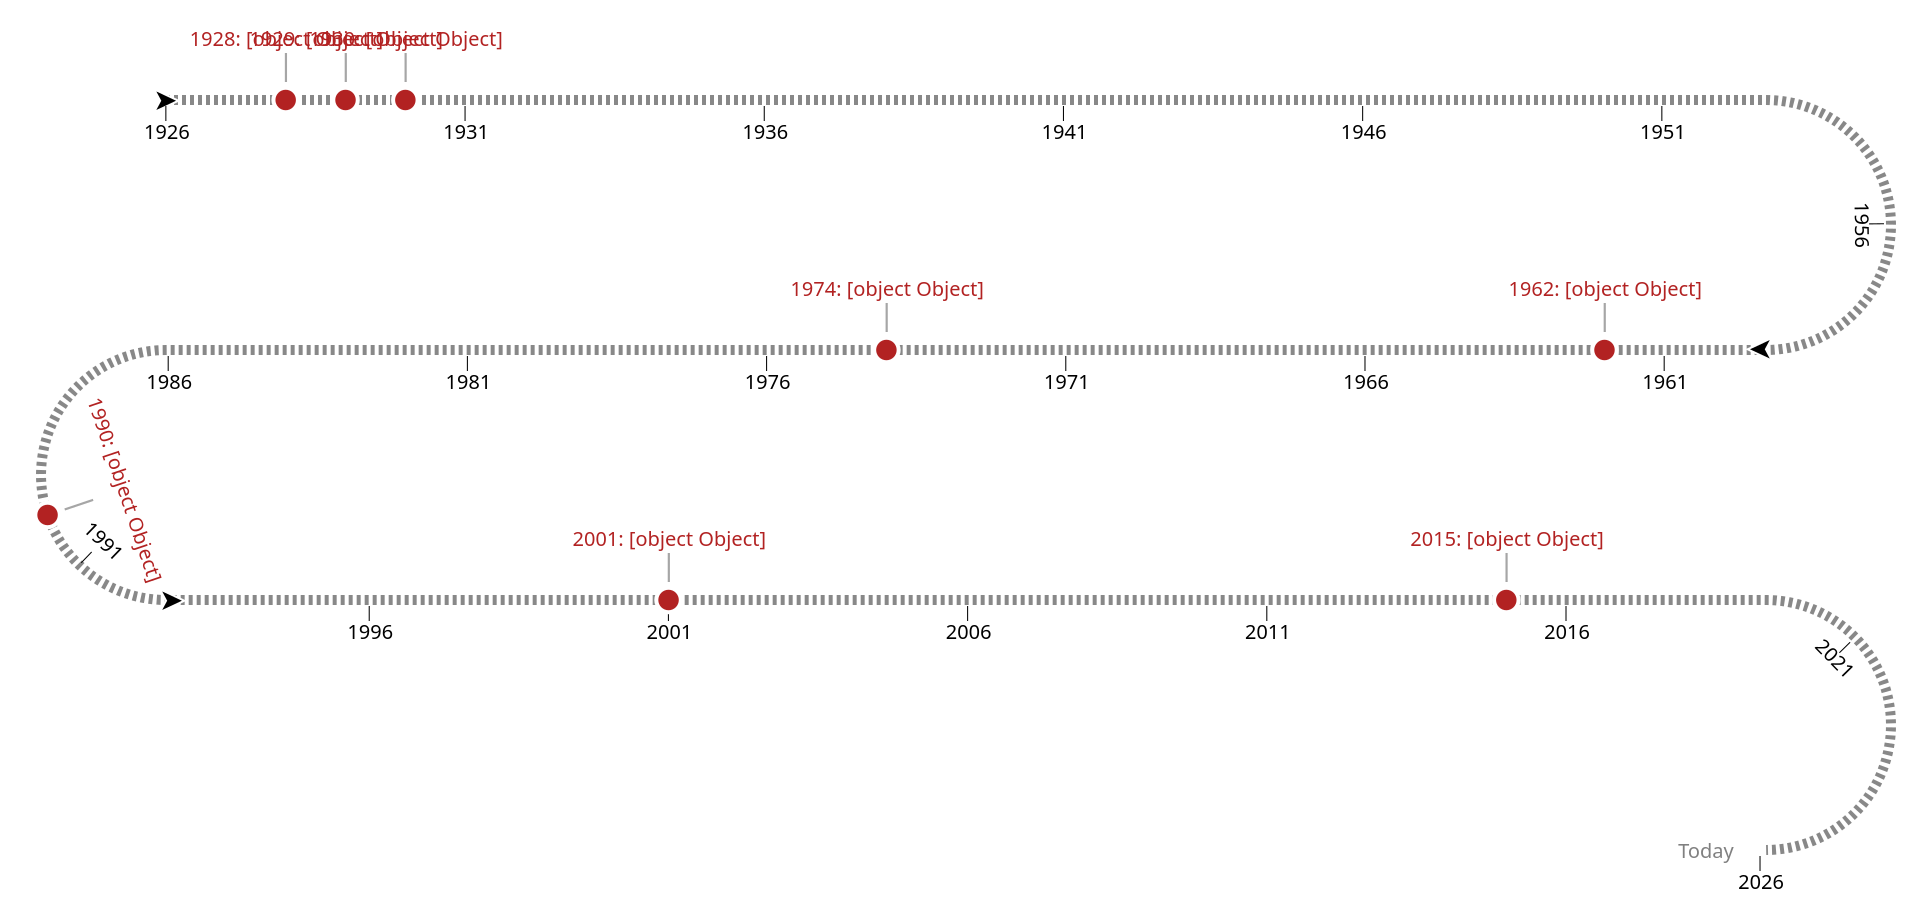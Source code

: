 {
    "$schema": "https://vega.github.io/schema/vega/v5.json",
    "description": "a serpentine timeline. The serpentine shape can be an option for instances where an oblong canvas is not ideal. The shape can be customized using many of the signals below. Input bindings have been included for demonstration purposes",
    "background": "white",
    "padding": 15,
    "width": 800,
    "signals": [
      {
        "name": "width",
        "init": "width",
        "bind": {
          "name": "straight width",
          "input": "range",
          "min": 0,
          "max": 2000,
          "step": 1
        },
        "on": [
          {"events": [{"signal": "annotations"}], "update": "width+1"},
          {"events": [{"signal": "annotations"}], "update": "width-1"},
          {"events": [{"signal": "mO"}], "update": "width+1"},
          {"events": [{"signal": "mO"}], "update": "width-1"},
          {"events": [{"signal": "tLO"}], "update": "width+1"},
          {"events": [{"signal": "tLO"}], "update": "width-1"},
          {"events": [{"signal": "sN"}], "update": "width+1"},
          {"events": [{"signal": "sN"}], "update": "width-1"},
          {"events": [{"signal": "mO"}], "update": "height+1"},
          {"events": [{"signal": "mO"}], "update": "height-1"},
          {"events": [{"signal": "tLO"}], "update": "height+1"},
          {"events": [{"signal": "tLO"}], "update": "height-1"}
        ]
      },
      {
        "name": "sH",
        "description": "serpentine: diameter of arcs",
        "value": 125,
        "bind": {
          "name": "arc diameter",
          "input": "range",
          "min": 25,
          "max": 400,
          "step": 1
        }
      },
      {
        "name": "labelsOnHover",
        "description": "milestone: show labels on hover only",
        "value": false,
        "bind": {"name": "hover labels", "input": "checkbox"}
      },
      {
        "name": "sN",
        "description": "serpentine: number of arcs",
        "value": 2.20,
        "bind": {
          "name": "# of arcs",
          "input": "range",
          "min": 0,
          "max": 20,
          "step": 0.01
        }
      },
      {
        "name": "tC",
        "description": "ticks: number of axis ticks to display on the timeline",
        "value": 21,
        "bind": {
          "name": "tick count",
          "input": "range",
          "min": 0,
          "max": 100,
          "step": 1
        }
      },
      {
        "name": "tLO",
        "description": "ticks: the offset for the tick labels",
        "value": 8
      },
      {
        "name": "mO",
        "description": "milestone: the offset for the milestone markers",
        "value": 35,
        "bind": {
          "name": "milestone offset",
          "input": "range",
          "min": 0,
          "max": 50,
          "step": 0.5
        }
      },
      {
        "name": "sR0P",
        "description": "serpentine: percentage of width of canvas for the start of the timeline",
        "value": 0,
        "bind": {
          "name": "timeline x0 %",
          "input": "range",
          "min": 0,
          "max": 1,
          "step": 0.01
        }
      },
      {
        "name": "sLP",
        "description": "serpentine: percentage of total length of canvas for the end of the timeline",
        "value": 1,
        "bind": {
          "name": "timeline len %",
          "input": "range",
          "min": 0,
          "max": 1,
          "step": 0.01
        }
      },
      {
        "name": "annotationStart",
        "value": "",
        "bind": {"name": "start annotation", "input": "text"}
      },
      {
        "name": "annotationEnd",
        "value": "Today",
        "bind": {"name": "end annotation", "input": "text"}
      },
      {
        "name": "includeArrows",
        "value": true,
        "bind": {"name": "include arrows", "input": "checkbox"}
      },
      {
        "name": "sT",
        "description": "serpentine: thicknes of the line",
        "value": 5,
        "bind": {
          "name": "line thickness",
          "input": "range",
          "min": 1,
          "max": 10,
          "step": 0.5
        }
      },
      {
        "name": "domain",
        "init": "[year(now())-100, year(now())]",
        "description": "serpentine: manually set the domain extent for the timeline, otherwise set to null to have the domain calculated for you"
      },
      {
        "name": "sRange",
        "description": "serpentine: range for the serpentine scale",
        "update": "[sR0P*width,sL*sLP]"
      },
      {
        "name": "annotations",
        "description": "serpentine: annotations that appear at the start and end of the timeline",
        "update": "{start: (isValid(annotationStart) ? annotationStart : ''), end: (isValid(annotationEnd) ? annotationEnd : '')}"
      },
      {
        "name": "sD",
        "update": "[2, 2]",
        "description": "serpentine: dash array for the serpentine line"
      },
      {
        "name": "reverse",
        "description": "serpentine: boolean to indicate whether the scale for the timeline should be reversed",
        "value": false
      },
      {
        "name": "sPct",
        "description": "serpentine: percentage of width for the straight portions of the timeline",
        "value": 1,
        "update": "sPct < 0.25 ? 0 : sPct < 0.75 ? 0.5 : 1"
      },
      {
        "name": "sW",
        "description": "serpentine: horizontal length of straight segments",
        "update": "sPct*width"
      },
      {
        "name": "sL",
        "description": "serpentine: total length of line",
        "update": "(sN+1)*sW+(sN)*sH*PI/2"
      },
      {
        "name": "sA",
        "description": "serpentine: length of an arc segment",
        "update": "(sH*PI/2)"
      },
      {
        "name": "sWsA",
        "description": "serpentine: length of a line + arc segment",
        "update": "(sW + sH*PI/2)"
      },
      {
        "name": "sDomain",
        "description": "serpentine: domain for the serpentine scale",
        "init": "domain ? domain : [+extent(pluck(data('dataset'), 'domain'))[0], +extent(pluck(data('dataset'), 'domain'))[1]]"
      },
      {
        "name": "hoverFocus",
        "value": 0,
        "on": [
          {
            "events": {"type": "mouseover"},
            "update": "isValid(datum) && isValid(isValid(datum['domain'])) ? datum : null"
          },
          {"events": {"type": "mouseout"}, "update": "null"}
        ]
      },
      {
        "name": "height",
        "description": "calculated height",
        "update": "extent(pluck(data('serpentine'), 'y'))[1]"
      }
    ],
    "scales": [
      {
        "name": "sS1",
        "type": "linear",
        "zero": false,
        "reverse": {"signal": "reverse"},
        "domain": {"signal": "sDomain"},
        "range": {"signal": "sRange"}
      },
      {
        "name": "footerY",
        "type": "band",
        "domain": {"data": "footer", "field": "id"},
        "range": [
          {"signal": "height+60"},
          {"signal": "height+60+length(data('footer'))*11"}
        ]
      }
    ],
    "marks": [
      {
        "name": "axis_group",
        "description": "group containing all the axis marks - annotations, domain, arrow indicators, tick lines, tick labels on straightaways, tick labels on arcs",
        "type": "group",
        "marks": [
          {
            "name": "annotations",
            "description": "Text marks that appear at the start and end of the timeline. Configured using the 'annotations' signal",
            "from": {"data": "domain_extent"},
            "on": [{"trigger": "annotations", "modify": "annotations"}],
            "type": "text",
            "interactive": false,
            "encode": {
              "update": {
                "x": {"field": "x"},
                "y": {"field": "y"},
                "text": {
                  "signal": "datum['category'] === 'start' ? annotations['start'] : annotations['end']"
                },
                "fontSize": {"value": 10},
                "baseline": {"value": "middle"},
                "align": {"field": "align"},
                "angle": {"field": "angle"},
                "dx": {"field": "dx"},
                "dy": {"signal": "1"},
                "fill": {"value": "gray"}
              }
            }
          },
          {
            "name": "serpentine_line",
            "description": "The serpentine-shaped line that acts as the axis domain line",
            "type": "line",
            "from": {"data": "serpentine"},
            "interactive": false,
            "encode": {
              "update": {
                "x": {"field": "x"},
                "y": {"field": "y"},
                "strokeDash": {"signal": "sD"},
                "stroke": {"value": "#888"},
                "strokeWidth": {"signal": "sT"}
              }
            }
          },
          {
            "name": "arrow_marks",
            "description": "The arrows to indicate direction that appear at the beginning and end of each arc+straightaway combonation",
            "type": "text",
            "from": {"data": "segment_ends"},
            "interactive": false,
            "encode": {
              "update": {
                "x": {"field": "x"},
                "y": {"field": "y"},
                "dy": {"value": 1},
                "text": {"value": "➤"},
                "fontSize": {"signal": "18"},
                "fill": {"value": "#000"},
                "stroke": {"value": "#fff"},
                "strokeWidth": {"value": 1},
                "angle": {"signal": "datum['direction'] === '→' ? 0 : 180"},
                "align": {"value": "center"},
                "baseline": {"value": "middle"}
              }
            }
          },
          {
            "name": "tick_marks",
            "description": "The line (text mark) designated to each tick",
            "from": {"data": "ticks"},
            "type": "text",
            "interactive": false,
            "encode": {
              "update": {
                "x": {"field": "x"},
                "y": {"field": "y"},
                "dy": {
                  "signal": "2.5*( datum['type'] === 'straight' ? 1 : datum['side'] === 'right' ? (round(datum['alpha']*(180/PI)) >= 90 ? -1 : 4) : (round(datum['alpha']*(180/PI)) > 89 ? -1 : 4))"
                },
                "text": {"signal": "'|'"},
                "fontSize": {"signal": "7"},
                "fill": {"value": "#000"},
                "angle": {"field": "labelAngle"},
                "align": {"value": "center"},
                "baseline": {
                  "signal": "datum['type'] === 'straight' ? 'top' : 'bottom'"
                }
              }
            }
          },
          {
            "name": "tick_labels_straight",
            "description": "The straightaway tick labels",
            "from": {"data": "ticks"},
            "type": "text",
            "interactive": false,
            "encode": {
              "update": {
                "x": {"field": "x"},
                "y": {"field": "y"},
                "dy": {"field": "dy"},
                "text": {"field": "domain"},
                "fontSize": {"signal": "10"},
                "fill": {"value": "#000"},
                "align": {"value": "center"},
                "angle": {"field": "labelAngle"},
                "baseline": {"signal": "datum['type'] === 'straight' ? 'top' : 'bottom'"}
              }
            }
          }
        ]
      },
      {
        "name": "milestone_connecting_lines",
        "description": "The milestone lines that connect the markers to labels",
        "from": {"data": "milestones"},
        "type": "text",
        "interactive": false,
        "encode": {
          "update": {
            "text": {"signal": "'|'"},
            "x": {"field": "x"},
            "y": {"field": "y"},
            "fontSize": {"value": 15},
            "fontWeight": {"value": 100},
            "dy": {
              "signal": "datum['type'] === 'arc' && (round(datum['alpha']*(180/PI)) > 89) ? 0.35 * (mO+3.5) : datum['dy']/2"
            },
            "align": {"value": "center"},
            "baseline": {"value": "middle"},
            "angle": {"field": "labelAngle"},
            "fillOpacity": {"value": 0.35},
            "opacity": {
              "signal": "isValid(hoverFocus) && datum['label'] === hoverFocus['label'] ? 1 : labelsOnHover ? 0 : 1"
            }
          }
        }
      },
      {
        "name": "milestone_markers",
        "description": "The milestone timeline markers",
        "from": {"data": "milestones"},
        "type": "symbol",
        "interactive": true,
        "encode": {
          "update": {
            "x": {"field": "x"},
            "y": {"field": "y"},
            "size": {"signal": "labelsOnHover && isValid(hoverFocus) && datum['label'] === hoverFocus['label'] ? 200 : 150"},
            "fill": {"signal": "labelsOnHover ? isValid(hoverFocus) && datum['label'] === hoverFocus['label'] ? 'firebrick' : '#e4b3b4' : 'firebrick'"},
            "stroke": {"signal": "labelsOnHover ? isValid(hoverFocus) && datum['label'] === hoverFocus['label'] ? '#fff' : 'firebrick' : '#fff'"},
            "strokeWidth": {"signal": "labelsOnHover ? 1 : 2"},
            "cursor": {"signal": "labelsOnHover ? 'pointer' : 'default'"}
          }
        }
      },
      {
        "name": "milestone_label_backgrounds",
        "description": "The white backgrounds for milestone labels",
        "from": {"data": "milestones"},
        "type": "text",
        "interactive": false,
        "encode": {
          "update": {
            "x": {"field": "x"},
            "y": {"field": "y"},
            "dy": {"field": "dy"},
            "text": {"signal": "datum['domain'] + ' - ' + datum['label']"},
            "fontSize": {"signal": "10"},
            "fill": {"value": "#fff"},
            "stroke": {"value": "#fff"},
            "strokeWidth": {"value": 7},
            "angle": {"field": "labelAngle"},
            "align": {"value": "center"},
            "baseline": {
              "signal": "datum['type'] === 'straight' ? 'top' : 'bottom'"
            },
            "opacity": {
              "signal": "isValid(hoverFocus) && datum['label'] === hoverFocus['label'] ? 1 : labelsOnHover ? 0 : 1"
            }
          }
        }
      },
    {
  "name": "milestone_labels",
  "description": "The milestone labels",
  "from": {
    "data": "milestones"
  },
  "type": "text",
  "interactive": false,
  "encode": {
    "update": {
      "x": {"field": "x"},
      "y": {"field": "y"},
      "dy": {"field": "dy"},
      "text": {
        "signal": "datum['domain'] + ': ' + datum['flatLabels']"
      },
      "fontSize": {"signal": "10"},
      "fill": {"value": "firebrick"},
      "angle": {"field": "labelAngle"},
      "align": {"value": "center"},
      "baseline": {
        "signal": "datum['type'] === 'straight' ? 'top' : 'bottom'"
      },
      "opacity": {
        "signal": "isValid(hoverFocus) && hoverFocus['domain'] === datum['domain'] ? 1 : labelsOnHover ? 0 : 1"
      }
    }
  }
}






    ],
    "data": [
      {
        "name": "dataset",
        "values": [
          {"domain": 1928, "label": "Major Event A"},
          {"domain": 1930, "label": "Major Event B"},
          {"domain": 1929, "label": "Major Event C"},
          {"domain": 1962, "label": "Major Event D"},
          {"domain": 1974, "label": "Major Event E"},
          {"domain": 1990, "label": "Major Event F"},
          {"domain": 2001, "label": "Major Event G"},
          {"domain": 2015, "label": "Major Event H"}
        ]
      },
      {
        "name": "serpentineDomain",
        "values": [{}],
        "transform": [
          {
            "type": "formula",
            "expr": "sequence(sDomain[0],sDomain[1], 0.1 )",
            "as": "domain"
          },
          {"type": "flatten", "fields": ["domain"]}
        ]
      },
      {
        "name": "milestoneDomain",
        "source": "dataset",
        "transform": [{"type": "project", "fields": ["domain"]}]
      },
      {
        "name": "tickDomain",
        "values": [{}],
        "transform": [
          {"type": "formula", "expr": "sequence(1,tC+1, 1)", "as": "id"},
          {"type": "flatten", "fields": ["id"]},
          {
            "type": "formula",
            "expr": "datum['id'] === 1 ? sDomain[0] : datum['id'] === tC ? sDomain[1] : null",
            "as": "domain"
          },
          {
            "type": "formula",
            "expr": "round(isValid(datum['domain']) ? datum['domain'] : (sDomain[0] + (sDomain[1]-sDomain[0])*((datum['id']-1)/(tC-1))))",
            "as": "domain"
          },
          {"type": "project", "fields": ["domain"]}
        ]
      },
      {
        "name": "componentEncodings",
        "values": [
          {"category": "start"},
          {"category": "serpentine"},
          {"category": "milestone"},
          {"category": "tick"},
          {"category": "end"}
        ],
        "transform": [
          {"type": "formula", "expr": "now()", "as": "timestamp"},
          {
            "type": "formula",
            "expr": "datum['category'] === 'start' ? [sDomain[reverse ? 1 : 0]] : datum['category'] === 'serpentine' ? pluck(data('serpentineDomain'), 'domain') : datum['category'] === 'milestone' ? pluck(data('dataset'), 'domain') : datum['category']==='tick' ? pluck(data('tickDomain'), 'domain') : datum['category'] === 'end' ? [sDomain[reverse ? 0 : 1]] : null",
            "as": "domain"
          },
          {"type": "flatten", "fields": ["domain"]},
          {"type": "formula", "expr": "+datum['domain']", "as": "domain"},
          {
            "type": "window",
            "ops": ["row_number"],
            "sort": {"field": "domain"},
            "groupby": ["category"],
            "as": ["id"]
          },
          {
            "type": "formula",
            "expr": "scale('sS1', datum['domain'])",
            "as": "sK"
          },
          {
            "type": "formula",
            "expr": "floor(datum['sK'] / (sW + sH*PI/2))",
            "as": "i"
          },
          {"type": "formula", "expr": "datum['sK'] % (sW + sH*PI/2)", "as": "r"},
          {"type": "formula", "expr": "(datum['r'] - sW)/(sH/2)", "as": "alpha"},
          {
            "type": "formula",
            "expr": "(((datum['i']+1)*sWsA)-sA) >= datum['sK'] ? 'straight' : 'arc'",
            "as": "type"
          },
          {
            "type": "formula",
            "expr": "(datum['i']%2 == 0) ? min(datum['r'],sW) : max(sW-datum['r'], 0)",
            "as": "xStraight"
          },
          {
            "type": "formula",
            "expr": "datum['type'] === 'straight' ? datum['xStraight'] : datum['xStraight'] + (datum['i']%2 == 0 ? sin(datum['alpha'])*sH/2 : -sin(datum['alpha'])*sH/2)",
            "as": "x"
          },
          {
            "type": "formula",
            "expr": "datum['type'] === 'straight' ? datum['i']*sH : (datum['i']*sH) + (1 - cos(datum['alpha']))*sH/2",
            "as": "y"
          },
          {
            "type": "formula",
            "expr": "datum['type'] === 'straight' ? null : datum['i']%2===0?'right':'left'",
            "as": "side"
          },
          {
            "type": "formula",
            "expr": "datum['type'] === 'straight' ? null : datum['alpha']<PI/2?'top':'bottom'",
            "as": "hemisphere"
          },
          {
            "type": "formula",
            "expr": "datum['type'] === 'straight' ? 0 : (datum['side'] === 'left' ? -1 : 1) *datum['alpha']*(180/PI)+(datum['alpha'] < PI/2 ? 0 : 180)",
            "as": "labelAngle"
          },
          {
            "type": "formula",
            "expr": "datum['i']%2===0 ?'→':'←'",
            "as": "direction"
          },
          {
            "type": "formula",
            "expr": "datum['type'] === 'straight' ? datum['direction'] : datum['side'] === 'left' ? datum['hemisphere'] === 'top'? '←' : '→' :  datum['hemisphere'] === 'top'? '→' : '←'",
            "as": "direction"
          }
        ]
      },
      {
        "name": "serpentine",
        "source": "componentEncodings",
        "transform": [
          {"type": "filter", "expr": "datum['category'] === 'serpentine'"}
        ]
      },
      {
        "name": "ticks",
        "source": "componentEncodings",
        "transform": [
          {"type": "filter", "expr": "datum['category'] === 'tick'"},
          {
            "type": "formula",
            "expr": "!isValid(datum['side']) ? (tLO+3.5) : datum['side'] === 'right' ? (round(datum['alpha']*(180/PI)) >= 90 ? -1 : 1.75) * (tLO+3.5) : (round(datum['alpha']*(180/PI)) > 89 ? -1 : 1.75) * (tLO+3.5)",
            "as": "dy"
          }
        ]
      },
      {
        "name": "domain_extent",
        "source": "componentEncodings",
        "transform": [
          {
            "type": "filter",
            "expr": "datum['category'] === 'start' || datum['category'] === 'end'"
          },
          {
            "type": "formula",
            "expr": "datum['category'] === 'start' ? 'right' : datum['direction'] === '←' && datum['type'] === 'straight' ? 'right' : datum['side'] === 'left' ? 'right' : 'left'",
            "as": "align"
          },
          {
            "type": "formula",
            "expr": "datum['category'] === 'start' ? -tLO-5 :  datum['direction'] === '←'  && datum['type'] === 'straight' ? -tLO-5 : datum['side'] === 'left' ? -tLO-5 : tLO+5",
            "as": "dx"
          }
        ]
      },
      {
        "name": "segment_ends",
        "source": "componentEncodings",
        "transform": [
          {
            "type": "filter",
            "expr": "includeArrows && datum['category'] === 'serpentine'"
          },
          {
            "type": "joinaggregate",
            "fields": ["id", "id"],
            "ops": ["min", "max"],
            "groupby": ["i"],
            "as": ["minId", "maxId"]
          },
          {
            "type": "filter",
            "expr": "datum['id'] === (reverse ? datum['maxId'] : datum['minId'])"
          }
        ]
      },
      {
        "name": "footer",
        "values": [
          {
            "id": 1,
            "text": [
              "Data Source:",
              "https://ourworldindata.org/mass-extinctions"
            ],
            "href": "https://ourworldindata.org/mass-extinctions"
          },
          {
            "id": 2,
            "text": ["Icons:", "https://fontawesome.com/"],
            "href": "https://fontawesome.com/"
          },
          {
            "id": 3,
            "text": ["Data Viz By:", "Madison Giammaria"],
            "href": "https://www.linkedin.com/in/madison-giammaria-58463b33"
          }
        ]
      },
     {
  "name": "milestones",
  "source": "componentEncodings",
  "transform": [
    {
      "type": "filter",
      "expr": "datum['category'] === 'milestone'"
    },
    {
      "type": "lookup",
      "key": "domain",
      "from": "dataset",
      "fields": ["domain"],
      "values": ["label", "color"]
    },
    {
      "type": "aggregate",
      "groupby": ["domain", "x", "y", "dy", "labelAngle", "type"],
      "fields": ["label"],
      "ops": ["values"],
      "as": ["labels"]
    },
    {
      "type": "formula",
      "expr": "join(datum.labels, ', ')",
      "as": "flatLabels"
    },
    {
      "type": "formula",
      "expr": "!isValid(datum['side']) ? -(mO) : datum['side'] === 'right' ? (round(datum['alpha']*(180/PI)) >= 90 ? 1 : -0.5) * (mO+3.5) : (round(datum['alpha']*(180/PI)) > 89 ? 1 : -0.5) * (mO+3.5)",
      "as": "dy"
    },
    {
      "type": "formula",
      "expr": "(isValid(hoverFocus) && hoverFocus['domain']===datum['domain']) ? 1 : 0.4",
      "as": "fillOpacity"
    }
  ]
}



    ]
  }

